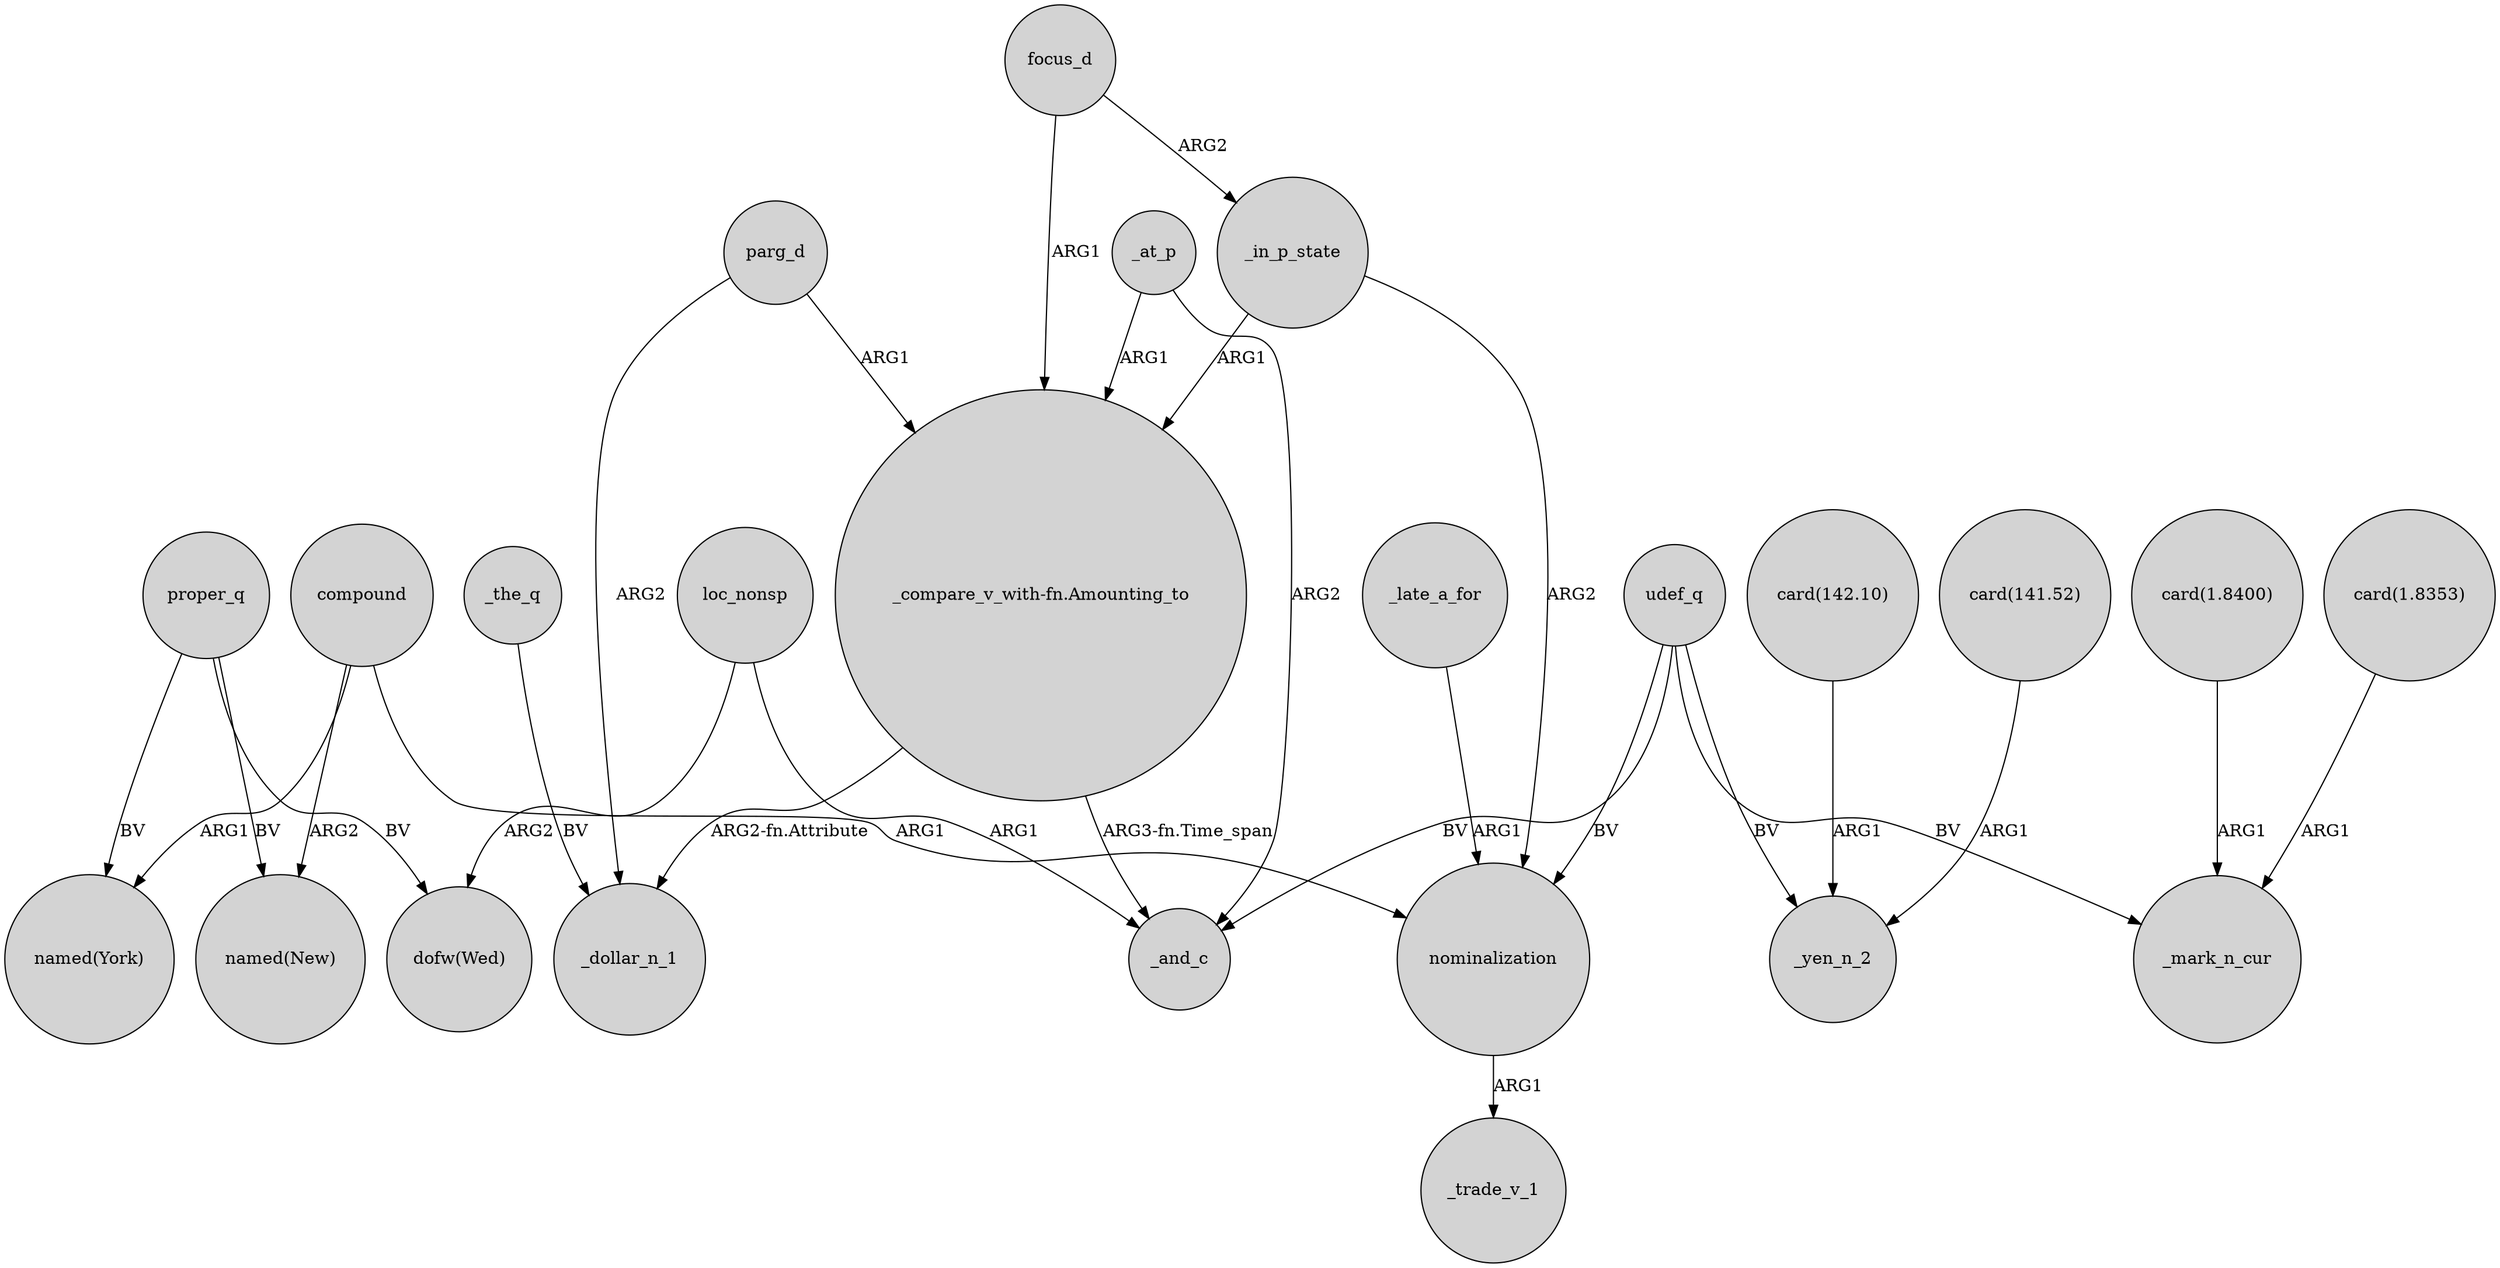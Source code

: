 digraph {
	node [shape=circle style=filled]
	parg_d -> _dollar_n_1 [label=ARG2]
	_in_p_state -> nominalization [label=ARG2]
	focus_d -> _in_p_state [label=ARG2]
	loc_nonsp -> "dofw(Wed)" [label=ARG2]
	focus_d -> "_compare_v_with-fn.Amounting_to" [label=ARG1]
	"card(142.10)" -> _yen_n_2 [label=ARG1]
	"_compare_v_with-fn.Amounting_to" -> _dollar_n_1 [label="ARG2-fn.Attribute"]
	compound -> "named(New)" [label=ARG2]
	loc_nonsp -> _and_c [label=ARG1]
	proper_q -> "named(New)" [label=BV]
	udef_q -> nominalization [label=BV]
	_the_q -> _dollar_n_1 [label=BV]
	"card(141.52)" -> _yen_n_2 [label=ARG1]
	udef_q -> _and_c [label=BV]
	_in_p_state -> "_compare_v_with-fn.Amounting_to" [label=ARG1]
	proper_q -> "named(York)" [label=BV]
	compound -> nominalization [label=ARG1]
	_at_p -> _and_c [label=ARG2]
	"card(1.8353)" -> _mark_n_cur [label=ARG1]
	proper_q -> "dofw(Wed)" [label=BV]
	_late_a_for -> nominalization [label=ARG1]
	udef_q -> _mark_n_cur [label=BV]
	"card(1.8400)" -> _mark_n_cur [label=ARG1]
	compound -> "named(York)" [label=ARG1]
	parg_d -> "_compare_v_with-fn.Amounting_to" [label=ARG1]
	"_compare_v_with-fn.Amounting_to" -> _and_c [label="ARG3-fn.Time_span"]
	_at_p -> "_compare_v_with-fn.Amounting_to" [label=ARG1]
	nominalization -> _trade_v_1 [label=ARG1]
	udef_q -> _yen_n_2 [label=BV]
}
